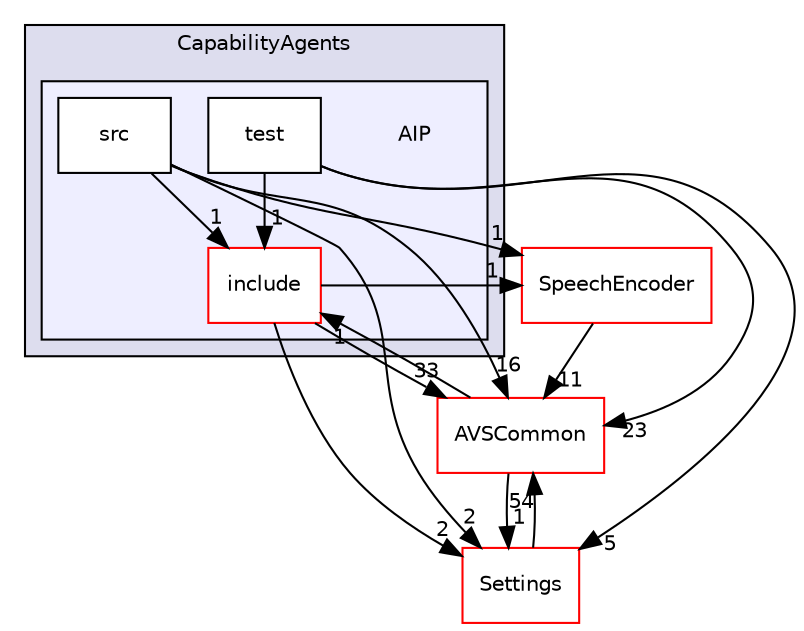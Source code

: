 digraph "/workplace/avs-device-sdk/CapabilityAgents/AIP" {
  compound=true
  node [ fontsize="10", fontname="Helvetica"];
  edge [ labelfontsize="10", labelfontname="Helvetica"];
  subgraph clusterdir_7cf910bd1d7603f12ef47ff650cec893 {
    graph [ bgcolor="#ddddee", pencolor="black", label="CapabilityAgents" fontname="Helvetica", fontsize="10", URL="dir_7cf910bd1d7603f12ef47ff650cec893.html"]
  subgraph clusterdir_cc045affa42b6b559da6861739bda652 {
    graph [ bgcolor="#eeeeff", pencolor="black", label="" URL="dir_cc045affa42b6b559da6861739bda652.html"];
    dir_cc045affa42b6b559da6861739bda652 [shape=plaintext label="AIP"];
    dir_7702e81a4574d959c78d0e2207e83661 [shape=box label="include" color="red" fillcolor="white" style="filled" URL="dir_7702e81a4574d959c78d0e2207e83661.html"];
    dir_15792639ff4eff63dfc041d0e0e489e3 [shape=box label="src" color="black" fillcolor="white" style="filled" URL="dir_15792639ff4eff63dfc041d0e0e489e3.html"];
    dir_c126307dad2bc8e0908757440f56d24d [shape=box label="test" color="black" fillcolor="white" style="filled" URL="dir_c126307dad2bc8e0908757440f56d24d.html"];
  }
  }
  dir_6b07903b29b547047bfa8a8b819c80bf [shape=box label="SpeechEncoder" fillcolor="white" style="filled" color="red" URL="dir_6b07903b29b547047bfa8a8b819c80bf.html"];
  dir_8ae0dd75af039a94f4269584fb8eef13 [shape=box label="Settings" fillcolor="white" style="filled" color="red" URL="dir_8ae0dd75af039a94f4269584fb8eef13.html"];
  dir_13e65effb2bde530b17b3d5eefcd0266 [shape=box label="AVSCommon" fillcolor="white" style="filled" color="red" URL="dir_13e65effb2bde530b17b3d5eefcd0266.html"];
  dir_c126307dad2bc8e0908757440f56d24d->dir_7702e81a4574d959c78d0e2207e83661 [headlabel="1", labeldistance=1.5 headhref="dir_000333_000330.html"];
  dir_c126307dad2bc8e0908757440f56d24d->dir_8ae0dd75af039a94f4269584fb8eef13 [headlabel="5", labeldistance=1.5 headhref="dir_000333_000539.html"];
  dir_c126307dad2bc8e0908757440f56d24d->dir_13e65effb2bde530b17b3d5eefcd0266 [headlabel="23", labeldistance=1.5 headhref="dir_000333_000017.html"];
  dir_15792639ff4eff63dfc041d0e0e489e3->dir_6b07903b29b547047bfa8a8b819c80bf [headlabel="1", labeldistance=1.5 headhref="dir_000332_000585.html"];
  dir_15792639ff4eff63dfc041d0e0e489e3->dir_7702e81a4574d959c78d0e2207e83661 [headlabel="1", labeldistance=1.5 headhref="dir_000332_000330.html"];
  dir_15792639ff4eff63dfc041d0e0e489e3->dir_8ae0dd75af039a94f4269584fb8eef13 [headlabel="2", labeldistance=1.5 headhref="dir_000332_000539.html"];
  dir_15792639ff4eff63dfc041d0e0e489e3->dir_13e65effb2bde530b17b3d5eefcd0266 [headlabel="16", labeldistance=1.5 headhref="dir_000332_000017.html"];
  dir_6b07903b29b547047bfa8a8b819c80bf->dir_13e65effb2bde530b17b3d5eefcd0266 [headlabel="11", labeldistance=1.5 headhref="dir_000585_000017.html"];
  dir_7702e81a4574d959c78d0e2207e83661->dir_6b07903b29b547047bfa8a8b819c80bf [headlabel="1", labeldistance=1.5 headhref="dir_000330_000585.html"];
  dir_7702e81a4574d959c78d0e2207e83661->dir_8ae0dd75af039a94f4269584fb8eef13 [headlabel="2", labeldistance=1.5 headhref="dir_000330_000539.html"];
  dir_7702e81a4574d959c78d0e2207e83661->dir_13e65effb2bde530b17b3d5eefcd0266 [headlabel="33", labeldistance=1.5 headhref="dir_000330_000017.html"];
  dir_8ae0dd75af039a94f4269584fb8eef13->dir_13e65effb2bde530b17b3d5eefcd0266 [headlabel="54", labeldistance=1.5 headhref="dir_000539_000017.html"];
  dir_13e65effb2bde530b17b3d5eefcd0266->dir_7702e81a4574d959c78d0e2207e83661 [headlabel="1", labeldistance=1.5 headhref="dir_000017_000330.html"];
  dir_13e65effb2bde530b17b3d5eefcd0266->dir_8ae0dd75af039a94f4269584fb8eef13 [headlabel="1", labeldistance=1.5 headhref="dir_000017_000539.html"];
}
